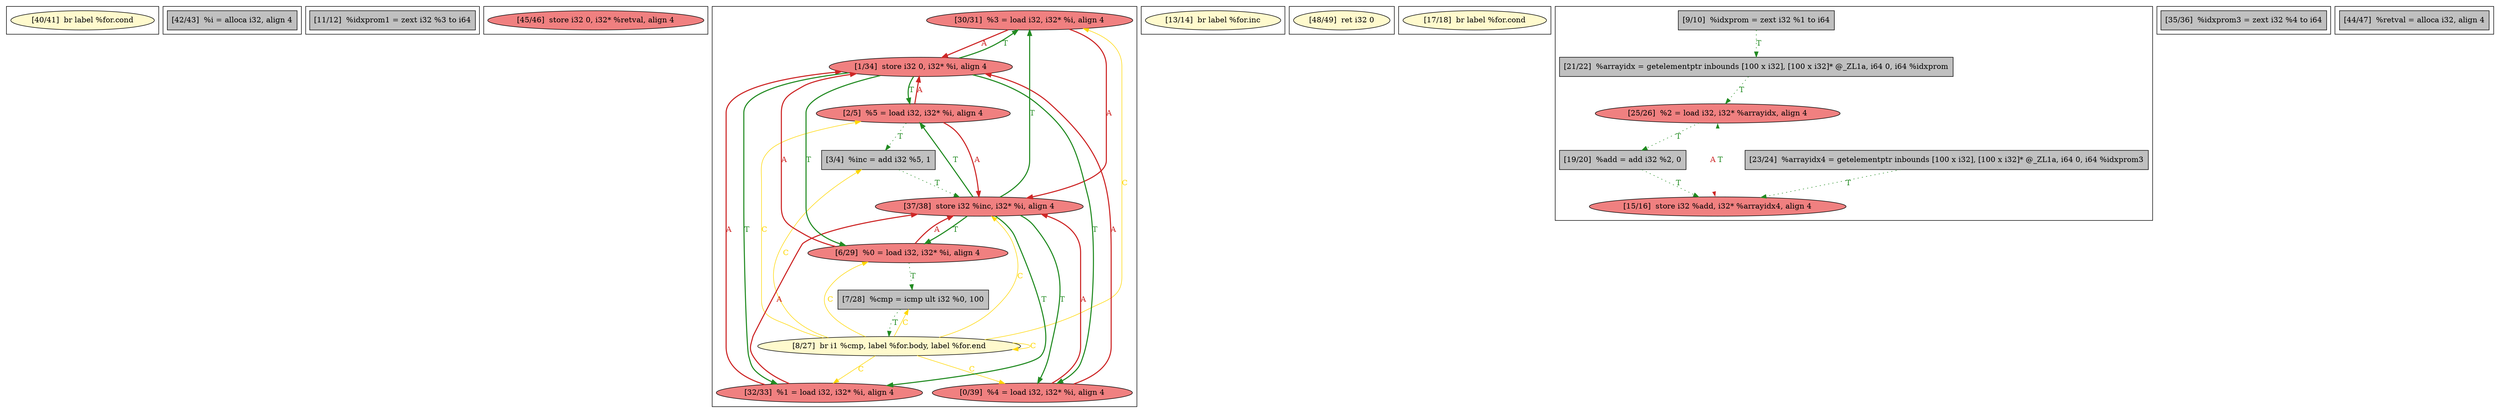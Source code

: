 
digraph G {





subgraph cluster10 {


node85 [fillcolor=lemonchiffon,label="[40/41]  br label %for.cond",shape=ellipse,style=filled ]



}

subgraph cluster9 {


node84 [fillcolor=grey,label="[42/43]  %i = alloca i32, align 4",shape=rectangle,style=filled ]



}

subgraph cluster8 {


node83 [fillcolor=grey,label="[11/12]  %idxprom1 = zext i32 %3 to i64",shape=rectangle,style=filled ]



}

subgraph cluster7 {


node82 [fillcolor=lightcoral,label="[45/46]  store i32 0, i32* %retval, align 4",shape=ellipse,style=filled ]



}

subgraph cluster6 {


node81 [fillcolor=lightcoral,label="[30/31]  %3 = load i32, i32* %i, align 4",shape=ellipse,style=filled ]
node79 [fillcolor=grey,label="[3/4]  %inc = add i32 %5, 1",shape=rectangle,style=filled ]
node78 [fillcolor=lemonchiffon,label="[8/27]  br i1 %cmp, label %for.body, label %for.end",shape=ellipse,style=filled ]
node73 [fillcolor=lightcoral,label="[6/29]  %0 = load i32, i32* %i, align 4",shape=ellipse,style=filled ]
node72 [fillcolor=lightcoral,label="[32/33]  %1 = load i32, i32* %i, align 4",shape=ellipse,style=filled ]
node80 [fillcolor=grey,label="[7/28]  %cmp = icmp ult i32 %0, 100",shape=rectangle,style=filled ]
node74 [fillcolor=lightcoral,label="[1/34]  store i32 0, i32* %i, align 4",shape=ellipse,style=filled ]
node75 [fillcolor=lightcoral,label="[0/39]  %4 = load i32, i32* %i, align 4",shape=ellipse,style=filled ]
node76 [fillcolor=lightcoral,label="[37/38]  store i32 %inc, i32* %i, align 4",shape=ellipse,style=filled ]
node77 [fillcolor=lightcoral,label="[2/5]  %5 = load i32, i32* %i, align 4",shape=ellipse,style=filled ]

node81->node74 [style=solid,color=firebrick3,label="A",penwidth=2.0,fontcolor=firebrick3 ]
node80->node78 [style=dotted,color=forestgreen,label="T",penwidth=1.0,fontcolor=forestgreen ]
node79->node76 [style=dotted,color=forestgreen,label="T",penwidth=1.0,fontcolor=forestgreen ]
node78->node79 [color=gold,label="C",fontcolor=gold ]
node78->node78 [color=gold,label="C",fontcolor=gold ]
node78->node81 [color=gold,label="C",fontcolor=gold ]
node78->node77 [color=gold,label="C",fontcolor=gold ]
node78->node80 [color=gold,label="C",fontcolor=gold ]
node78->node76 [color=gold,label="C",fontcolor=gold ]
node78->node72 [color=gold,label="C",fontcolor=gold ]
node77->node79 [style=dotted,color=forestgreen,label="T",penwidth=1.0,fontcolor=forestgreen ]
node78->node73 [color=gold,label="C",fontcolor=gold ]
node77->node76 [style=solid,color=firebrick3,label="A",penwidth=2.0,fontcolor=firebrick3 ]
node74->node72 [style=solid,color=forestgreen,label="T",penwidth=2.0,fontcolor=forestgreen ]
node74->node75 [style=solid,color=forestgreen,label="T",penwidth=2.0,fontcolor=forestgreen ]
node73->node80 [style=dotted,color=forestgreen,label="T",penwidth=1.0,fontcolor=forestgreen ]
node76->node81 [style=solid,color=forestgreen,label="T",penwidth=2.0,fontcolor=forestgreen ]
node73->node74 [style=solid,color=firebrick3,label="A",penwidth=2.0,fontcolor=firebrick3 ]
node72->node74 [style=solid,color=firebrick3,label="A",penwidth=2.0,fontcolor=firebrick3 ]
node81->node76 [style=solid,color=firebrick3,label="A",penwidth=2.0,fontcolor=firebrick3 ]
node74->node81 [style=solid,color=forestgreen,label="T",penwidth=2.0,fontcolor=forestgreen ]
node77->node74 [style=solid,color=firebrick3,label="A",penwidth=2.0,fontcolor=firebrick3 ]
node72->node76 [style=solid,color=firebrick3,label="A",penwidth=2.0,fontcolor=firebrick3 ]
node78->node75 [color=gold,label="C",fontcolor=gold ]
node76->node73 [style=solid,color=forestgreen,label="T",penwidth=2.0,fontcolor=forestgreen ]
node76->node75 [style=solid,color=forestgreen,label="T",penwidth=2.0,fontcolor=forestgreen ]
node76->node72 [style=solid,color=forestgreen,label="T",penwidth=2.0,fontcolor=forestgreen ]
node74->node73 [style=solid,color=forestgreen,label="T",penwidth=2.0,fontcolor=forestgreen ]
node74->node77 [style=solid,color=forestgreen,label="T",penwidth=2.0,fontcolor=forestgreen ]
node75->node74 [style=solid,color=firebrick3,label="A",penwidth=2.0,fontcolor=firebrick3 ]
node73->node76 [style=solid,color=firebrick3,label="A",penwidth=2.0,fontcolor=firebrick3 ]
node76->node77 [style=solid,color=forestgreen,label="T",penwidth=2.0,fontcolor=forestgreen ]
node75->node76 [style=solid,color=firebrick3,label="A",penwidth=2.0,fontcolor=firebrick3 ]


}

subgraph cluster0 {


node61 [fillcolor=lemonchiffon,label="[13/14]  br label %for.inc",shape=ellipse,style=filled ]



}

subgraph cluster5 {


node71 [fillcolor=lemonchiffon,label="[48/49]  ret i32 0",shape=ellipse,style=filled ]



}

subgraph cluster1 {


node62 [fillcolor=lemonchiffon,label="[17/18]  br label %for.cond",shape=ellipse,style=filled ]



}

subgraph cluster2 {


node67 [fillcolor=lightcoral,label="[25/26]  %2 = load i32, i32* %arrayidx, align 4",shape=ellipse,style=filled ]
node66 [fillcolor=grey,label="[19/20]  %add = add i32 %2, 0",shape=rectangle,style=filled ]
node65 [fillcolor=grey,label="[23/24]  %arrayidx4 = getelementptr inbounds [100 x i32], [100 x i32]* @_ZL1a, i64 0, i64 %idxprom3",shape=rectangle,style=filled ]
node63 [fillcolor=grey,label="[9/10]  %idxprom = zext i32 %1 to i64",shape=rectangle,style=filled ]
node68 [fillcolor=lightcoral,label="[15/16]  store i32 %add, i32* %arrayidx4, align 4",shape=ellipse,style=filled ]
node64 [fillcolor=grey,label="[21/22]  %arrayidx = getelementptr inbounds [100 x i32], [100 x i32]* @_ZL1a, i64 0, i64 %idxprom",shape=rectangle,style=filled ]

node66->node68 [style=dotted,color=forestgreen,label="T",penwidth=1.0,fontcolor=forestgreen ]
node68->node67 [style=solid,color=forestgreen,label="T",penwidth=0.0,fontcolor=forestgreen ]
node65->node68 [style=dotted,color=forestgreen,label="T",penwidth=1.0,fontcolor=forestgreen ]
node64->node67 [style=dotted,color=forestgreen,label="T",penwidth=1.0,fontcolor=forestgreen ]
node67->node66 [style=dotted,color=forestgreen,label="T",penwidth=1.0,fontcolor=forestgreen ]
node63->node64 [style=dotted,color=forestgreen,label="T",penwidth=1.0,fontcolor=forestgreen ]
node67->node68 [style=solid,color=firebrick3,label="A",penwidth=0.0,fontcolor=firebrick3 ]


}

subgraph cluster3 {


node69 [fillcolor=grey,label="[35/36]  %idxprom3 = zext i32 %4 to i64",shape=rectangle,style=filled ]



}

subgraph cluster4 {


node70 [fillcolor=grey,label="[44/47]  %retval = alloca i32, align 4",shape=rectangle,style=filled ]



}

}
